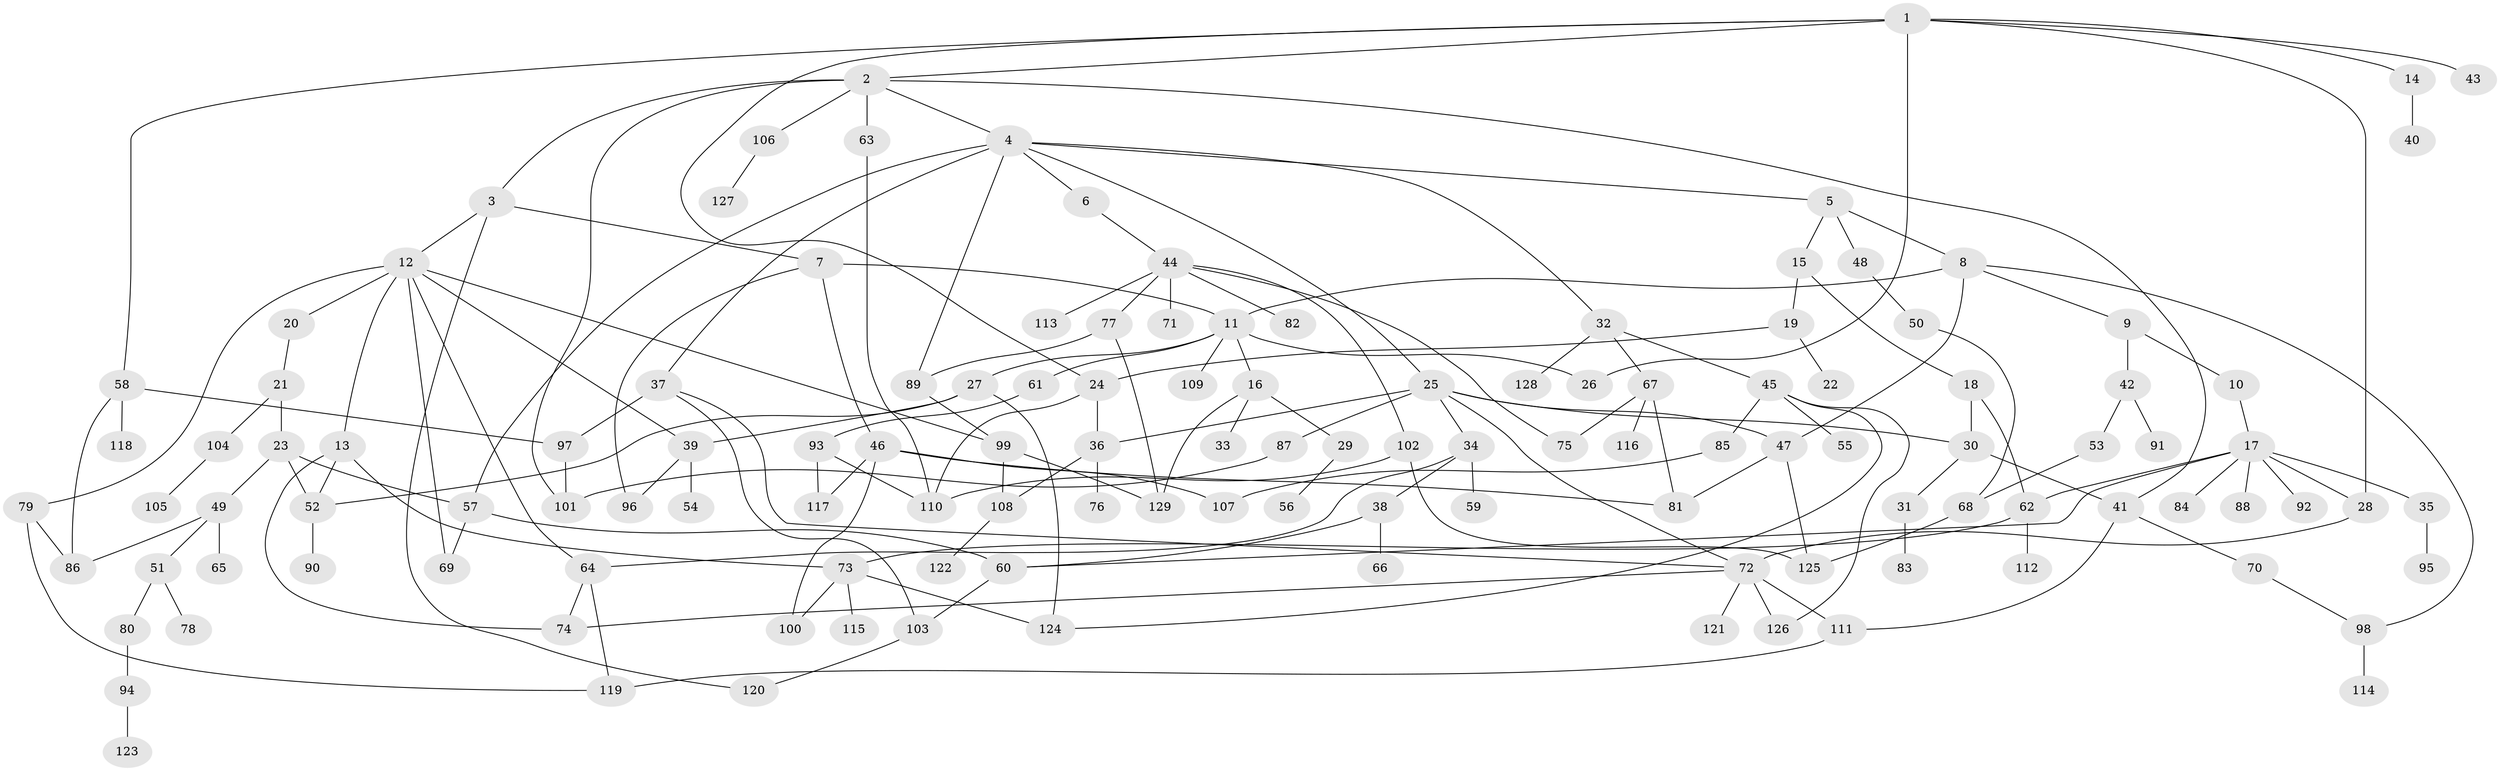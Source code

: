 // Generated by graph-tools (version 1.1) at 2025/49/03/09/25 03:49:23]
// undirected, 129 vertices, 182 edges
graph export_dot {
graph [start="1"]
  node [color=gray90,style=filled];
  1;
  2;
  3;
  4;
  5;
  6;
  7;
  8;
  9;
  10;
  11;
  12;
  13;
  14;
  15;
  16;
  17;
  18;
  19;
  20;
  21;
  22;
  23;
  24;
  25;
  26;
  27;
  28;
  29;
  30;
  31;
  32;
  33;
  34;
  35;
  36;
  37;
  38;
  39;
  40;
  41;
  42;
  43;
  44;
  45;
  46;
  47;
  48;
  49;
  50;
  51;
  52;
  53;
  54;
  55;
  56;
  57;
  58;
  59;
  60;
  61;
  62;
  63;
  64;
  65;
  66;
  67;
  68;
  69;
  70;
  71;
  72;
  73;
  74;
  75;
  76;
  77;
  78;
  79;
  80;
  81;
  82;
  83;
  84;
  85;
  86;
  87;
  88;
  89;
  90;
  91;
  92;
  93;
  94;
  95;
  96;
  97;
  98;
  99;
  100;
  101;
  102;
  103;
  104;
  105;
  106;
  107;
  108;
  109;
  110;
  111;
  112;
  113;
  114;
  115;
  116;
  117;
  118;
  119;
  120;
  121;
  122;
  123;
  124;
  125;
  126;
  127;
  128;
  129;
  1 -- 2;
  1 -- 14;
  1 -- 28;
  1 -- 43;
  1 -- 58;
  1 -- 24;
  1 -- 26;
  2 -- 3;
  2 -- 4;
  2 -- 41;
  2 -- 63;
  2 -- 106;
  2 -- 101;
  3 -- 7;
  3 -- 12;
  3 -- 120;
  4 -- 5;
  4 -- 6;
  4 -- 25;
  4 -- 32;
  4 -- 37;
  4 -- 57;
  4 -- 89;
  5 -- 8;
  5 -- 15;
  5 -- 48;
  6 -- 44;
  7 -- 46;
  7 -- 11;
  7 -- 96;
  8 -- 9;
  8 -- 11;
  8 -- 47;
  8 -- 98;
  9 -- 10;
  9 -- 42;
  10 -- 17;
  11 -- 16;
  11 -- 26;
  11 -- 27;
  11 -- 61;
  11 -- 109;
  12 -- 13;
  12 -- 20;
  12 -- 79;
  12 -- 99;
  12 -- 64;
  12 -- 69;
  12 -- 39;
  13 -- 52;
  13 -- 74;
  13 -- 73;
  14 -- 40;
  15 -- 18;
  15 -- 19;
  16 -- 29;
  16 -- 33;
  16 -- 129;
  17 -- 35;
  17 -- 84;
  17 -- 88;
  17 -- 92;
  17 -- 62;
  17 -- 28;
  17 -- 60;
  18 -- 62;
  18 -- 30;
  19 -- 22;
  19 -- 24;
  20 -- 21;
  21 -- 23;
  21 -- 104;
  23 -- 49;
  23 -- 57;
  23 -- 52;
  24 -- 110;
  24 -- 36;
  25 -- 30;
  25 -- 34;
  25 -- 36;
  25 -- 87;
  25 -- 47;
  25 -- 72;
  27 -- 39;
  27 -- 124;
  27 -- 52;
  28 -- 72;
  29 -- 56;
  30 -- 31;
  30 -- 41;
  31 -- 83;
  32 -- 45;
  32 -- 67;
  32 -- 128;
  34 -- 38;
  34 -- 59;
  34 -- 64;
  35 -- 95;
  36 -- 76;
  36 -- 108;
  37 -- 72;
  37 -- 97;
  37 -- 103;
  38 -- 66;
  38 -- 60;
  39 -- 54;
  39 -- 96;
  41 -- 70;
  41 -- 111;
  42 -- 53;
  42 -- 91;
  44 -- 71;
  44 -- 75;
  44 -- 77;
  44 -- 82;
  44 -- 102;
  44 -- 113;
  45 -- 55;
  45 -- 85;
  45 -- 126;
  45 -- 124;
  46 -- 100;
  46 -- 117;
  46 -- 81;
  46 -- 107;
  47 -- 81;
  47 -- 125;
  48 -- 50;
  49 -- 51;
  49 -- 65;
  49 -- 86;
  50 -- 68;
  51 -- 78;
  51 -- 80;
  52 -- 90;
  53 -- 68;
  57 -- 60;
  57 -- 69;
  58 -- 118;
  58 -- 97;
  58 -- 86;
  60 -- 103;
  61 -- 93;
  62 -- 73;
  62 -- 112;
  63 -- 110;
  64 -- 119;
  64 -- 74;
  67 -- 81;
  67 -- 116;
  67 -- 75;
  68 -- 125;
  70 -- 98;
  72 -- 111;
  72 -- 121;
  72 -- 126;
  72 -- 74;
  73 -- 100;
  73 -- 115;
  73 -- 124;
  77 -- 89;
  77 -- 129;
  79 -- 86;
  79 -- 119;
  80 -- 94;
  85 -- 107;
  87 -- 101;
  89 -- 99;
  93 -- 117;
  93 -- 110;
  94 -- 123;
  97 -- 101;
  98 -- 114;
  99 -- 108;
  99 -- 129;
  102 -- 125;
  102 -- 110;
  103 -- 120;
  104 -- 105;
  106 -- 127;
  108 -- 122;
  111 -- 119;
}
